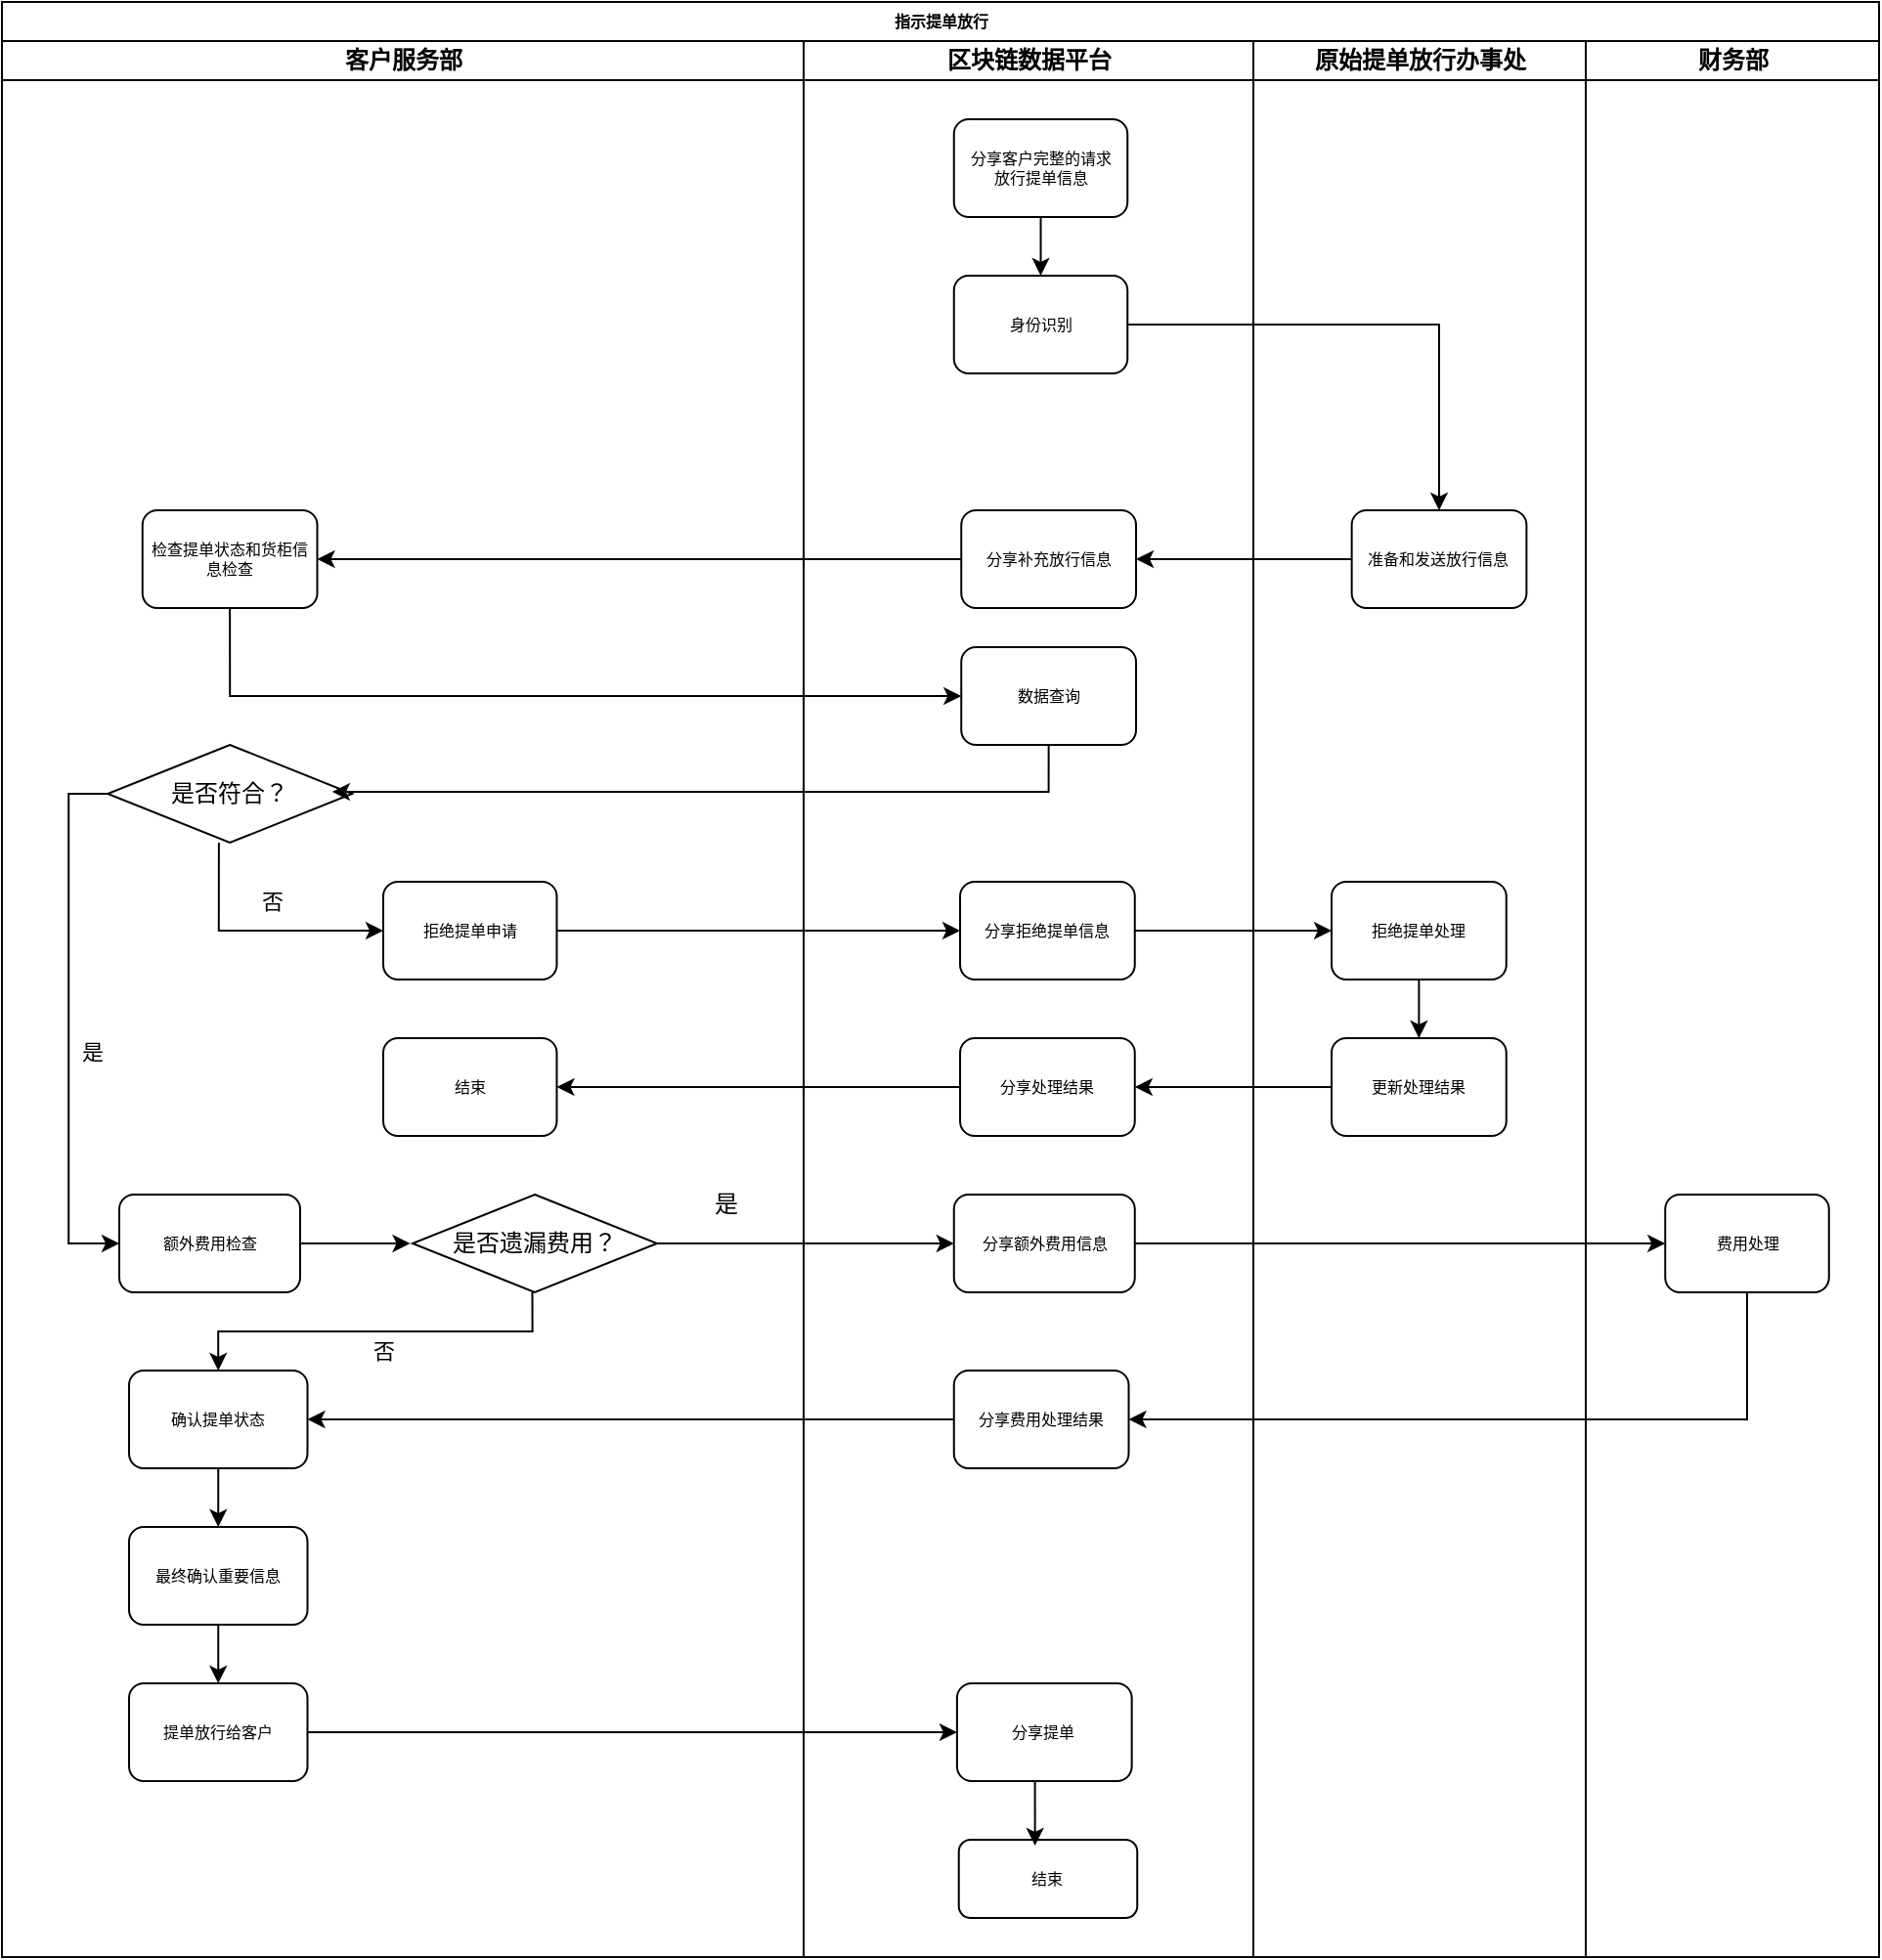 <mxfile version="22.1.0" type="github">
  <diagram name="Page-1" id="74e2e168-ea6b-b213-b513-2b3c1d86103e">
    <mxGraphModel dx="2774" dy="756" grid="1" gridSize="10" guides="1" tooltips="1" connect="1" arrows="1" fold="1" page="1" pageScale="1" pageWidth="1100" pageHeight="850" background="none" math="0" shadow="0">
      <root>
        <mxCell id="0" />
        <mxCell id="1" parent="0" />
        <mxCell id="oHIPAsq3NtwSI8K_XZwe-1" value="指示提单放行" style="swimlane;html=1;childLayout=stackLayout;startSize=20;rounded=0;shadow=0;labelBackgroundColor=none;strokeWidth=1;fontFamily=Verdana;fontSize=8;align=center;" parent="1" vertex="1">
          <mxGeometry x="-180" y="10" width="960" height="1000" as="geometry" />
        </mxCell>
        <mxCell id="oHIPAsq3NtwSI8K_XZwe-2" value="客户服务部" style="swimlane;html=1;startSize=20;" parent="oHIPAsq3NtwSI8K_XZwe-1" vertex="1">
          <mxGeometry y="20" width="410" height="980" as="geometry" />
        </mxCell>
        <mxCell id="oHIPAsq3NtwSI8K_XZwe-3" style="edgeStyle=orthogonalEdgeStyle;rounded=0;orthogonalLoop=1;jettySize=auto;html=1;exitX=1;exitY=0.5;exitDx=0;exitDy=0;entryX=0;entryY=0.5;entryDx=0;entryDy=0;" parent="oHIPAsq3NtwSI8K_XZwe-2" source="oHIPAsq3NtwSI8K_XZwe-4" edge="1">
          <mxGeometry relative="1" as="geometry">
            <mxPoint x="208.75" y="615" as="targetPoint" />
          </mxGeometry>
        </mxCell>
        <mxCell id="oHIPAsq3NtwSI8K_XZwe-4" value="额外费用检查" style="rounded=1;whiteSpace=wrap;html=1;shadow=0;labelBackgroundColor=none;strokeWidth=1;fontFamily=Verdana;fontSize=8;align=center;" parent="oHIPAsq3NtwSI8K_XZwe-2" vertex="1">
          <mxGeometry x="60" y="590" width="92.5" height="50" as="geometry" />
        </mxCell>
        <mxCell id="oHIPAsq3NtwSI8K_XZwe-5" style="edgeStyle=orthogonalEdgeStyle;rounded=0;orthogonalLoop=1;jettySize=auto;html=1;exitX=0.5;exitY=1;exitDx=0;exitDy=0;entryX=0.5;entryY=0;entryDx=0;entryDy=0;" parent="oHIPAsq3NtwSI8K_XZwe-2" target="oHIPAsq3NtwSI8K_XZwe-10" edge="1">
          <mxGeometry relative="1" as="geometry">
            <mxPoint x="271.25" y="640" as="sourcePoint" />
            <Array as="points">
              <mxPoint x="271" y="660" />
              <mxPoint x="111" y="660" />
            </Array>
          </mxGeometry>
        </mxCell>
        <mxCell id="oHIPAsq3NtwSI8K_XZwe-6" value="否" style="edgeLabel;html=1;align=center;verticalAlign=middle;resizable=0;points=[];" parent="oHIPAsq3NtwSI8K_XZwe-5" vertex="1" connectable="0">
          <mxGeometry x="-0.06" relative="1" as="geometry">
            <mxPoint x="-2" y="10" as="offset" />
          </mxGeometry>
        </mxCell>
        <mxCell id="oHIPAsq3NtwSI8K_XZwe-7" value="是否遗漏费用？" style="rhombus;whiteSpace=wrap;html=1;" parent="oHIPAsq3NtwSI8K_XZwe-2" vertex="1">
          <mxGeometry x="210" y="590" width="125" height="50" as="geometry" />
        </mxCell>
        <mxCell id="oHIPAsq3NtwSI8K_XZwe-8" value="是" style="text;html=1;align=center;verticalAlign=middle;resizable=0;points=[];autosize=1;strokeColor=none;fillColor=none;" parent="oHIPAsq3NtwSI8K_XZwe-2" vertex="1">
          <mxGeometry x="350" y="580" width="40" height="30" as="geometry" />
        </mxCell>
        <mxCell id="oHIPAsq3NtwSI8K_XZwe-9" style="edgeStyle=orthogonalEdgeStyle;rounded=0;orthogonalLoop=1;jettySize=auto;html=1;exitX=0.5;exitY=1;exitDx=0;exitDy=0;entryX=0.5;entryY=0;entryDx=0;entryDy=0;" parent="oHIPAsq3NtwSI8K_XZwe-2" source="oHIPAsq3NtwSI8K_XZwe-10" target="oHIPAsq3NtwSI8K_XZwe-12" edge="1">
          <mxGeometry relative="1" as="geometry" />
        </mxCell>
        <mxCell id="oHIPAsq3NtwSI8K_XZwe-10" value="确认提单状态" style="rounded=1;whiteSpace=wrap;html=1;shadow=0;labelBackgroundColor=none;strokeWidth=1;fontFamily=Verdana;fontSize=8;align=center;" parent="oHIPAsq3NtwSI8K_XZwe-2" vertex="1">
          <mxGeometry x="65" y="680" width="91.25" height="50" as="geometry" />
        </mxCell>
        <mxCell id="oHIPAsq3NtwSI8K_XZwe-11" style="edgeStyle=orthogonalEdgeStyle;rounded=0;orthogonalLoop=1;jettySize=auto;html=1;exitX=0.5;exitY=1;exitDx=0;exitDy=0;entryX=0.5;entryY=0;entryDx=0;entryDy=0;" parent="oHIPAsq3NtwSI8K_XZwe-2" source="oHIPAsq3NtwSI8K_XZwe-12" target="oHIPAsq3NtwSI8K_XZwe-13" edge="1">
          <mxGeometry relative="1" as="geometry" />
        </mxCell>
        <mxCell id="oHIPAsq3NtwSI8K_XZwe-12" value="最终确认重要信息" style="rounded=1;whiteSpace=wrap;html=1;shadow=0;labelBackgroundColor=none;strokeWidth=1;fontFamily=Verdana;fontSize=8;align=center;" parent="oHIPAsq3NtwSI8K_XZwe-2" vertex="1">
          <mxGeometry x="65" y="760" width="91.25" height="50" as="geometry" />
        </mxCell>
        <mxCell id="oHIPAsq3NtwSI8K_XZwe-13" value="提单放行给客户" style="rounded=1;whiteSpace=wrap;html=1;shadow=0;labelBackgroundColor=none;strokeWidth=1;fontFamily=Verdana;fontSize=8;align=center;" parent="oHIPAsq3NtwSI8K_XZwe-2" vertex="1">
          <mxGeometry x="65" y="840" width="91.25" height="50" as="geometry" />
        </mxCell>
        <mxCell id="oHIPAsq3NtwSI8K_XZwe-14" value="检查提单状态和货柜信息检查" style="rounded=1;whiteSpace=wrap;html=1;shadow=0;labelBackgroundColor=none;strokeWidth=1;fontFamily=Verdana;fontSize=8;align=center;" parent="oHIPAsq3NtwSI8K_XZwe-2" vertex="1">
          <mxGeometry x="71.88" y="240" width="89.37" height="50" as="geometry" />
        </mxCell>
        <mxCell id="oHIPAsq3NtwSI8K_XZwe-15" style="edgeStyle=orthogonalEdgeStyle;rounded=0;orthogonalLoop=1;jettySize=auto;html=1;exitX=0.455;exitY=1;exitDx=0;exitDy=0;entryX=0;entryY=0.5;entryDx=0;entryDy=0;exitPerimeter=0;" parent="oHIPAsq3NtwSI8K_XZwe-2" source="oHIPAsq3NtwSI8K_XZwe-18" target="oHIPAsq3NtwSI8K_XZwe-19" edge="1">
          <mxGeometry relative="1" as="geometry">
            <mxPoint x="107.5" y="430" as="sourcePoint" />
          </mxGeometry>
        </mxCell>
        <mxCell id="oHIPAsq3NtwSI8K_XZwe-16" value="否" style="edgeLabel;html=1;align=center;verticalAlign=middle;resizable=0;points=[];" parent="oHIPAsq3NtwSI8K_XZwe-15" vertex="1" connectable="0">
          <mxGeometry x="0.022" y="2" relative="1" as="geometry">
            <mxPoint x="6" y="-13" as="offset" />
          </mxGeometry>
        </mxCell>
        <mxCell id="oHIPAsq3NtwSI8K_XZwe-17" style="edgeStyle=orthogonalEdgeStyle;rounded=0;orthogonalLoop=1;jettySize=auto;html=1;exitX=0;exitY=0.5;exitDx=0;exitDy=0;entryX=0;entryY=0.5;entryDx=0;entryDy=0;" parent="oHIPAsq3NtwSI8K_XZwe-2" source="oHIPAsq3NtwSI8K_XZwe-18" target="oHIPAsq3NtwSI8K_XZwe-4" edge="1">
          <mxGeometry relative="1" as="geometry" />
        </mxCell>
        <mxCell id="oHIPAsq3NtwSI8K_XZwe-18" value="是否符合？" style="rhombus;whiteSpace=wrap;html=1;" parent="oHIPAsq3NtwSI8K_XZwe-2" vertex="1">
          <mxGeometry x="54.07" y="360" width="125" height="50" as="geometry" />
        </mxCell>
        <mxCell id="oHIPAsq3NtwSI8K_XZwe-19" value="拒绝提单申请" style="rounded=1;whiteSpace=wrap;html=1;shadow=0;labelBackgroundColor=none;strokeWidth=1;fontFamily=Verdana;fontSize=8;align=center;" parent="oHIPAsq3NtwSI8K_XZwe-2" vertex="1">
          <mxGeometry x="195" y="430" width="88.75" height="50" as="geometry" />
        </mxCell>
        <mxCell id="oHIPAsq3NtwSI8K_XZwe-20" value="结束" style="rounded=1;whiteSpace=wrap;html=1;shadow=0;labelBackgroundColor=none;strokeWidth=1;fontFamily=Verdana;fontSize=8;align=center;" parent="oHIPAsq3NtwSI8K_XZwe-2" vertex="1">
          <mxGeometry x="195" y="510" width="88.75" height="50" as="geometry" />
        </mxCell>
        <mxCell id="oHIPAsq3NtwSI8K_XZwe-21" value="区块链数据平台" style="swimlane;html=1;startSize=20;" parent="oHIPAsq3NtwSI8K_XZwe-1" vertex="1">
          <mxGeometry x="410" y="20" width="230" height="980" as="geometry" />
        </mxCell>
        <mxCell id="c3RNcINTms5pSnoeY2EV-54" style="edgeStyle=orthogonalEdgeStyle;rounded=0;orthogonalLoop=1;jettySize=auto;html=1;exitX=0.5;exitY=1;exitDx=0;exitDy=0;entryX=0.5;entryY=0;entryDx=0;entryDy=0;" edge="1" parent="oHIPAsq3NtwSI8K_XZwe-21" source="oHIPAsq3NtwSI8K_XZwe-22" target="c3RNcINTms5pSnoeY2EV-53">
          <mxGeometry relative="1" as="geometry" />
        </mxCell>
        <mxCell id="oHIPAsq3NtwSI8K_XZwe-22" value="分享客户完整的请求&lt;br&gt;放行提单信息" style="rounded=1;whiteSpace=wrap;html=1;shadow=0;labelBackgroundColor=none;strokeWidth=1;fontFamily=Verdana;fontSize=8;align=center;" parent="oHIPAsq3NtwSI8K_XZwe-21" vertex="1">
          <mxGeometry x="76.88" y="40" width="88.75" height="50" as="geometry" />
        </mxCell>
        <mxCell id="oHIPAsq3NtwSI8K_XZwe-23" value="分享补充放行信息" style="rounded=1;whiteSpace=wrap;html=1;shadow=0;labelBackgroundColor=none;strokeWidth=1;fontFamily=Verdana;fontSize=8;align=center;" parent="oHIPAsq3NtwSI8K_XZwe-21" vertex="1">
          <mxGeometry x="80.63" y="240" width="89.37" height="50" as="geometry" />
        </mxCell>
        <mxCell id="oHIPAsq3NtwSI8K_XZwe-24" value="数据查询" style="rounded=1;whiteSpace=wrap;html=1;shadow=0;labelBackgroundColor=none;strokeWidth=1;fontFamily=Verdana;fontSize=8;align=center;" parent="oHIPAsq3NtwSI8K_XZwe-21" vertex="1">
          <mxGeometry x="80.63" y="310" width="89.37" height="50" as="geometry" />
        </mxCell>
        <mxCell id="oHIPAsq3NtwSI8K_XZwe-25" value="分享拒绝提单信息" style="rounded=1;whiteSpace=wrap;html=1;shadow=0;labelBackgroundColor=none;strokeWidth=1;fontFamily=Verdana;fontSize=8;align=center;" parent="oHIPAsq3NtwSI8K_XZwe-21" vertex="1">
          <mxGeometry x="80.01" y="430" width="89.37" height="50" as="geometry" />
        </mxCell>
        <mxCell id="oHIPAsq3NtwSI8K_XZwe-26" value="分享处理结果" style="rounded=1;whiteSpace=wrap;html=1;shadow=0;labelBackgroundColor=none;strokeWidth=1;fontFamily=Verdana;fontSize=8;align=center;" parent="oHIPAsq3NtwSI8K_XZwe-21" vertex="1">
          <mxGeometry x="80.01" y="510" width="89.37" height="50" as="geometry" />
        </mxCell>
        <mxCell id="oHIPAsq3NtwSI8K_XZwe-27" value="分享额外费用信息" style="rounded=1;whiteSpace=wrap;html=1;shadow=0;labelBackgroundColor=none;strokeWidth=1;fontFamily=Verdana;fontSize=8;align=center;" parent="oHIPAsq3NtwSI8K_XZwe-21" vertex="1">
          <mxGeometry x="76.88" y="590" width="92.5" height="50" as="geometry" />
        </mxCell>
        <mxCell id="oHIPAsq3NtwSI8K_XZwe-28" value="分享费用处理结果" style="rounded=1;whiteSpace=wrap;html=1;shadow=0;labelBackgroundColor=none;strokeWidth=1;fontFamily=Verdana;fontSize=8;align=center;" parent="oHIPAsq3NtwSI8K_XZwe-21" vertex="1">
          <mxGeometry x="76.88" y="680" width="89.37" height="50" as="geometry" />
        </mxCell>
        <mxCell id="oHIPAsq3NtwSI8K_XZwe-29" value="分享提单" style="rounded=1;whiteSpace=wrap;html=1;shadow=0;labelBackgroundColor=none;strokeWidth=1;fontFamily=Verdana;fontSize=8;align=center;" parent="oHIPAsq3NtwSI8K_XZwe-21" vertex="1">
          <mxGeometry x="78.45" y="840" width="89.37" height="50" as="geometry" />
        </mxCell>
        <mxCell id="oHIPAsq3NtwSI8K_XZwe-30" value="结束" style="rounded=1;whiteSpace=wrap;html=1;shadow=0;labelBackgroundColor=none;strokeWidth=1;fontFamily=Verdana;fontSize=8;align=center;" parent="oHIPAsq3NtwSI8K_XZwe-21" vertex="1">
          <mxGeometry x="79.37" y="920" width="91.25" height="40" as="geometry" />
        </mxCell>
        <mxCell id="oHIPAsq3NtwSI8K_XZwe-31" style="edgeStyle=orthogonalEdgeStyle;rounded=0;orthogonalLoop=1;jettySize=auto;html=1;exitX=0.5;exitY=1;exitDx=0;exitDy=0;entryX=0.427;entryY=0.075;entryDx=0;entryDy=0;entryPerimeter=0;" parent="oHIPAsq3NtwSI8K_XZwe-21" source="oHIPAsq3NtwSI8K_XZwe-29" target="oHIPAsq3NtwSI8K_XZwe-30" edge="1">
          <mxGeometry relative="1" as="geometry" />
        </mxCell>
        <mxCell id="c3RNcINTms5pSnoeY2EV-53" value="身份识别" style="rounded=1;whiteSpace=wrap;html=1;shadow=0;labelBackgroundColor=none;strokeWidth=1;fontFamily=Verdana;fontSize=8;align=center;" vertex="1" parent="oHIPAsq3NtwSI8K_XZwe-21">
          <mxGeometry x="76.88" y="120" width="88.75" height="50" as="geometry" />
        </mxCell>
        <mxCell id="oHIPAsq3NtwSI8K_XZwe-40" style="edgeStyle=orthogonalEdgeStyle;rounded=0;orthogonalLoop=1;jettySize=auto;html=1;exitX=0;exitY=0.5;exitDx=0;exitDy=0;" parent="oHIPAsq3NtwSI8K_XZwe-1" source="oHIPAsq3NtwSI8K_XZwe-33" target="oHIPAsq3NtwSI8K_XZwe-23" edge="1">
          <mxGeometry relative="1" as="geometry" />
        </mxCell>
        <mxCell id="oHIPAsq3NtwSI8K_XZwe-41" style="edgeStyle=orthogonalEdgeStyle;rounded=0;orthogonalLoop=1;jettySize=auto;html=1;exitX=0;exitY=0.5;exitDx=0;exitDy=0;entryX=1;entryY=0.5;entryDx=0;entryDy=0;" parent="oHIPAsq3NtwSI8K_XZwe-1" source="oHIPAsq3NtwSI8K_XZwe-23" target="oHIPAsq3NtwSI8K_XZwe-14" edge="1">
          <mxGeometry relative="1" as="geometry" />
        </mxCell>
        <mxCell id="oHIPAsq3NtwSI8K_XZwe-42" style="edgeStyle=orthogonalEdgeStyle;rounded=0;orthogonalLoop=1;jettySize=auto;html=1;exitX=0.5;exitY=1;exitDx=0;exitDy=0;entryX=0;entryY=0.5;entryDx=0;entryDy=0;" parent="oHIPAsq3NtwSI8K_XZwe-1" source="oHIPAsq3NtwSI8K_XZwe-14" target="oHIPAsq3NtwSI8K_XZwe-24" edge="1">
          <mxGeometry relative="1" as="geometry" />
        </mxCell>
        <mxCell id="oHIPAsq3NtwSI8K_XZwe-43" style="edgeStyle=orthogonalEdgeStyle;rounded=0;orthogonalLoop=1;jettySize=auto;html=1;exitX=0.5;exitY=1;exitDx=0;exitDy=0;entryX=0.919;entryY=0.48;entryDx=0;entryDy=0;entryPerimeter=0;" parent="oHIPAsq3NtwSI8K_XZwe-1" source="oHIPAsq3NtwSI8K_XZwe-24" target="oHIPAsq3NtwSI8K_XZwe-18" edge="1">
          <mxGeometry relative="1" as="geometry">
            <mxPoint x="170" y="425" as="targetPoint" />
          </mxGeometry>
        </mxCell>
        <mxCell id="oHIPAsq3NtwSI8K_XZwe-44" style="edgeStyle=orthogonalEdgeStyle;rounded=0;orthogonalLoop=1;jettySize=auto;html=1;exitX=1;exitY=0.5;exitDx=0;exitDy=0;entryX=0;entryY=0.5;entryDx=0;entryDy=0;" parent="oHIPAsq3NtwSI8K_XZwe-1" source="oHIPAsq3NtwSI8K_XZwe-19" target="oHIPAsq3NtwSI8K_XZwe-25" edge="1">
          <mxGeometry relative="1" as="geometry" />
        </mxCell>
        <mxCell id="oHIPAsq3NtwSI8K_XZwe-45" style="edgeStyle=orthogonalEdgeStyle;rounded=0;orthogonalLoop=1;jettySize=auto;html=1;exitX=1;exitY=0.5;exitDx=0;exitDy=0;entryX=0;entryY=0.5;entryDx=0;entryDy=0;" parent="oHIPAsq3NtwSI8K_XZwe-1" source="oHIPAsq3NtwSI8K_XZwe-25" target="oHIPAsq3NtwSI8K_XZwe-35" edge="1">
          <mxGeometry relative="1" as="geometry" />
        </mxCell>
        <mxCell id="oHIPAsq3NtwSI8K_XZwe-46" style="edgeStyle=orthogonalEdgeStyle;rounded=0;orthogonalLoop=1;jettySize=auto;html=1;exitX=0;exitY=0.5;exitDx=0;exitDy=0;entryX=1;entryY=0.5;entryDx=0;entryDy=0;" parent="oHIPAsq3NtwSI8K_XZwe-1" source="oHIPAsq3NtwSI8K_XZwe-36" target="oHIPAsq3NtwSI8K_XZwe-26" edge="1">
          <mxGeometry relative="1" as="geometry" />
        </mxCell>
        <mxCell id="oHIPAsq3NtwSI8K_XZwe-47" style="edgeStyle=orthogonalEdgeStyle;rounded=0;orthogonalLoop=1;jettySize=auto;html=1;exitX=0;exitY=0.5;exitDx=0;exitDy=0;entryX=1;entryY=0.5;entryDx=0;entryDy=0;" parent="oHIPAsq3NtwSI8K_XZwe-1" source="oHIPAsq3NtwSI8K_XZwe-26" target="oHIPAsq3NtwSI8K_XZwe-20" edge="1">
          <mxGeometry relative="1" as="geometry" />
        </mxCell>
        <mxCell id="oHIPAsq3NtwSI8K_XZwe-48" style="edgeStyle=orthogonalEdgeStyle;rounded=0;orthogonalLoop=1;jettySize=auto;html=1;exitX=1;exitY=0.5;exitDx=0;exitDy=0;entryX=0;entryY=0.5;entryDx=0;entryDy=0;" parent="oHIPAsq3NtwSI8K_XZwe-1" source="oHIPAsq3NtwSI8K_XZwe-7" target="oHIPAsq3NtwSI8K_XZwe-27" edge="1">
          <mxGeometry relative="1" as="geometry" />
        </mxCell>
        <mxCell id="oHIPAsq3NtwSI8K_XZwe-49" style="edgeStyle=orthogonalEdgeStyle;rounded=0;orthogonalLoop=1;jettySize=auto;html=1;exitX=1;exitY=0.5;exitDx=0;exitDy=0;entryX=0;entryY=0.5;entryDx=0;entryDy=0;" parent="oHIPAsq3NtwSI8K_XZwe-1" source="oHIPAsq3NtwSI8K_XZwe-27" target="oHIPAsq3NtwSI8K_XZwe-38" edge="1">
          <mxGeometry relative="1" as="geometry" />
        </mxCell>
        <mxCell id="oHIPAsq3NtwSI8K_XZwe-50" style="edgeStyle=orthogonalEdgeStyle;rounded=0;orthogonalLoop=1;jettySize=auto;html=1;exitX=0.5;exitY=1;exitDx=0;exitDy=0;entryX=1;entryY=0.5;entryDx=0;entryDy=0;" parent="oHIPAsq3NtwSI8K_XZwe-1" source="oHIPAsq3NtwSI8K_XZwe-38" target="oHIPAsq3NtwSI8K_XZwe-28" edge="1">
          <mxGeometry relative="1" as="geometry" />
        </mxCell>
        <mxCell id="oHIPAsq3NtwSI8K_XZwe-51" style="edgeStyle=orthogonalEdgeStyle;rounded=0;orthogonalLoop=1;jettySize=auto;html=1;exitX=0;exitY=0.5;exitDx=0;exitDy=0;entryX=1;entryY=0.5;entryDx=0;entryDy=0;" parent="oHIPAsq3NtwSI8K_XZwe-1" source="oHIPAsq3NtwSI8K_XZwe-28" target="oHIPAsq3NtwSI8K_XZwe-10" edge="1">
          <mxGeometry relative="1" as="geometry" />
        </mxCell>
        <mxCell id="oHIPAsq3NtwSI8K_XZwe-52" style="edgeStyle=orthogonalEdgeStyle;rounded=0;orthogonalLoop=1;jettySize=auto;html=1;exitX=1;exitY=0.5;exitDx=0;exitDy=0;" parent="oHIPAsq3NtwSI8K_XZwe-1" source="oHIPAsq3NtwSI8K_XZwe-13" target="oHIPAsq3NtwSI8K_XZwe-29" edge="1">
          <mxGeometry relative="1" as="geometry" />
        </mxCell>
        <mxCell id="oHIPAsq3NtwSI8K_XZwe-32" value="原始提单放行办事处" style="swimlane;html=1;startSize=20;" parent="oHIPAsq3NtwSI8K_XZwe-1" vertex="1">
          <mxGeometry x="640" y="20" width="170" height="980" as="geometry" />
        </mxCell>
        <mxCell id="oHIPAsq3NtwSI8K_XZwe-33" value="准备和发送放行信息" style="rounded=1;whiteSpace=wrap;html=1;shadow=0;labelBackgroundColor=none;strokeWidth=1;fontFamily=Verdana;fontSize=8;align=center;" parent="oHIPAsq3NtwSI8K_XZwe-32" vertex="1">
          <mxGeometry x="50.32" y="240" width="89.37" height="50" as="geometry" />
        </mxCell>
        <mxCell id="oHIPAsq3NtwSI8K_XZwe-34" style="edgeStyle=orthogonalEdgeStyle;rounded=0;orthogonalLoop=1;jettySize=auto;html=1;exitX=0.5;exitY=1;exitDx=0;exitDy=0;entryX=0.5;entryY=0;entryDx=0;entryDy=0;" parent="oHIPAsq3NtwSI8K_XZwe-32" source="oHIPAsq3NtwSI8K_XZwe-35" target="oHIPAsq3NtwSI8K_XZwe-36" edge="1">
          <mxGeometry relative="1" as="geometry" />
        </mxCell>
        <mxCell id="oHIPAsq3NtwSI8K_XZwe-35" value="拒绝提单处理" style="rounded=1;whiteSpace=wrap;html=1;shadow=0;labelBackgroundColor=none;strokeWidth=1;fontFamily=Verdana;fontSize=8;align=center;" parent="oHIPAsq3NtwSI8K_XZwe-32" vertex="1">
          <mxGeometry x="40" y="430" width="89.37" height="50" as="geometry" />
        </mxCell>
        <mxCell id="oHIPAsq3NtwSI8K_XZwe-36" value="更新处理结果" style="rounded=1;whiteSpace=wrap;html=1;shadow=0;labelBackgroundColor=none;strokeWidth=1;fontFamily=Verdana;fontSize=8;align=center;" parent="oHIPAsq3NtwSI8K_XZwe-32" vertex="1">
          <mxGeometry x="40.0" y="510" width="89.37" height="50" as="geometry" />
        </mxCell>
        <mxCell id="oHIPAsq3NtwSI8K_XZwe-37" value="财务部" style="swimlane;html=1;startSize=20;" parent="oHIPAsq3NtwSI8K_XZwe-1" vertex="1">
          <mxGeometry x="810" y="20" width="150" height="980" as="geometry" />
        </mxCell>
        <mxCell id="oHIPAsq3NtwSI8K_XZwe-38" value="费用处理" style="rounded=1;whiteSpace=wrap;html=1;shadow=0;labelBackgroundColor=none;strokeWidth=1;fontFamily=Verdana;fontSize=8;align=center;" parent="oHIPAsq3NtwSI8K_XZwe-37" vertex="1">
          <mxGeometry x="40.63" y="590" width="83.75" height="50" as="geometry" />
        </mxCell>
        <mxCell id="c3RNcINTms5pSnoeY2EV-55" style="edgeStyle=orthogonalEdgeStyle;rounded=0;orthogonalLoop=1;jettySize=auto;html=1;exitX=1;exitY=0.5;exitDx=0;exitDy=0;" edge="1" parent="oHIPAsq3NtwSI8K_XZwe-1" source="c3RNcINTms5pSnoeY2EV-53" target="oHIPAsq3NtwSI8K_XZwe-33">
          <mxGeometry relative="1" as="geometry" />
        </mxCell>
        <mxCell id="c3RNcINTms5pSnoeY2EV-56" value="是" style="edgeLabel;html=1;align=center;verticalAlign=middle;resizable=0;points=[];" vertex="1" connectable="0" parent="1">
          <mxGeometry x="-32.1" y="480" as="geometry">
            <mxPoint x="-102" y="67" as="offset" />
          </mxGeometry>
        </mxCell>
      </root>
    </mxGraphModel>
  </diagram>
</mxfile>
